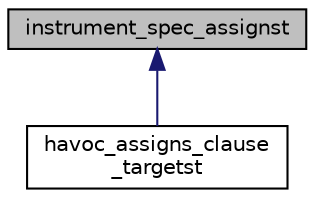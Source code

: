 digraph "instrument_spec_assignst"
{
 // LATEX_PDF_SIZE
  bgcolor="transparent";
  edge [fontname="Helvetica",fontsize="10",labelfontname="Helvetica",labelfontsize="10"];
  node [fontname="Helvetica",fontsize="10",shape=record];
  Node1 [label="instrument_spec_assignst",height=0.2,width=0.4,color="black", fillcolor="grey75", style="filled", fontcolor="black",tooltip="A class that generates instrumentation for assigns clause checking."];
  Node1 -> Node2 [dir="back",color="midnightblue",fontsize="10",style="solid",fontname="Helvetica"];
  Node2 [label="havoc_assigns_clause\l_targetst",height=0.2,width=0.4,color="black",URL="$classhavoc__assigns__clause__targetst.html",tooltip="Class to generate havocking instructions for target expressions of a function contract's assign claus..."];
}
